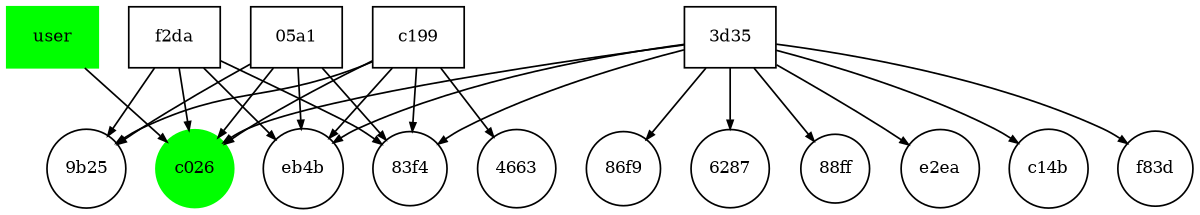digraph {
	graph [bb="0,0,655.67,114.01",
		rankdir=TB,
		size="8,5"
	];
	node [fontsize=10,
		height=0.5,
		label="\N"
	];
	edge [arrowsize=0.5];
	c026	[color=green,
		height=0.55882,
		label=c026,
		pos="119,21.005",
		shape=circle,
		style=filled,
		width=0.55882];
	user	[color=green,
		label=user,
		pos="27,96.01",
		shape=box,
		style=filled,
		width=0.75];
	user -> c026	[pos="e,103.4,34.387 48.803,77.709 63.888,65.738 83.828,49.916 98.6,38.194"];
	"83f4"	[height=0.53417,
		label="83f4",
		pos="236,21.005",
		shape=circle,
		width=0.53417];
	"3d35"	[label="3d35",
		pos="407,96.01",
		shape=box,
		width=0.75];
	"3d35" -> c026	[pos="e,134.59,34.443 379.58,90.825 321.88,81.787 189.8,59.824 148,42.01 145.26,40.843 142.51,39.396 139.86,37.818"];
	"3d35" -> "83f4"	[pos="e,250.93,33.778 379.73,87.278 350.26,78.385 302.36,62.356 264,42.01 261.37,40.614 258.7,39.003 256.11,37.313"];
	eb4b	[height=0.58348,
		label=eb4b,
		pos="178,21.005",
		shape=circle,
		width=0.58348];
	"3d35" -> eb4b	[pos="e,194.57,34.448 379.65,90.659 340.38,83.768 266.33,68.352 208,42.01 205.29,40.787 202.55,39.328 199.89,37.764"];
	e2ea	[height=0.55882,
		label=e2ea,
		pos="519,21.005",
		shape=circle,
		width=0.55882];
	"3d35" -> e2ea	[pos="e,502.81,33.323 434.45,77.828 450.69,67.572 471.63,54.209 490,42.01 492.48,40.363 495.07,38.619 497.63,36.874"];
	c14b	[height=0.57115,
		label=c14b,
		pos="578,21.005",
		shape=circle,
		width=0.57115];
	"3d35" -> c14b	[pos="e,561.59,33.921 434.29,86.81 463.28,77.629 510.07,61.461 548,42.01 550.71,40.62 553.48,39.034 556.18,37.379"];
	f83d	[height=0.5465,
		label=f83d,
		pos="636,21.005",
		shape=circle,
		width=0.5465];
	"3d35" -> f83d	[pos="e,620.92,34.281 434.41,91.018 474.14,84.526 549.37,69.549 608,42.01 610.63,40.774 613.28,39.284 615.83,37.682"];
	"86f9"	[height=0.53417,
		label="86f9",
		pos="350,21.005",
		shape=circle,
		width=0.53417];
	"3d35" -> "86f9"	[pos="e,361.49,36.719 393.49,77.709 385.04,66.886 374.13,52.914 365.35,41.671"];
	6287	[height=0.55882,
		label=6287,
		pos="407,21.005",
		shape=circle,
		width=0.55882];
	"3d35" -> 6287	[pos="e,407,41.499 407,77.709 407,68.785 407,57.721 407,47.811"];
	"88ff"	[height=0.50952,
		label="88ff",
		pos="463,21.005",
		shape=circle,
		width=0.50952];
	"3d35" -> "88ff"	[pos="e,452.08,36.241 420.27,77.709 428.69,66.74 439.58,52.536 448.26,41.217"];
	"05a1"	[label="05a1",
		pos="171,96.01",
		shape=box,
		width=0.75];
	"05a1" -> c026	[pos="e,130.17,37.689 158.68,77.709 151.24,67.273 141.73,53.91 133.87,42.889"];
	"05a1" -> "83f4"	[pos="e,223.75,35.769 186.4,77.709 196.39,66.493 209.39,51.896 219.57,40.458"];
	"05a1" -> eb4b	[pos="e,176.06,42.29 172.66,77.709 173.49,68.993 174.53,58.235 175.46,48.504"];
	"9b25"	[height=0.57115,
		label="9b25",
		pos="60,21.005",
		shape=circle,
		width=0.57115];
	"05a1" -> "9b25"	[pos="e,76.802,33.247 144.33,77.643 128.52,67.324 108.09,53.959 90,42.01 87.457,40.331 84.796,38.566 82.154,36.81"];
	f2da	[label=f2da,
		pos="99,96.01",
		shape=box,
		width=0.75];
	f2da -> c026	[pos="e,113.87,40.717 103.74,77.709 106.27,68.491 109.42,56.988 112.2,46.833"];
	f2da -> "83f4"	[pos="e,220.91,33.489 126.36,82.002 156.1,67.814 200.43,46.514 208,42.01 210.56,40.487 213.19,38.799 215.76,37.066"];
	f2da -> eb4b	[pos="e,162.85,36.004 117.72,77.709 129.89,66.468 145.73,51.829 158.12,40.38"];
	f2da -> "9b25"	[pos="e,69.447,39.689 89.758,77.709 84.588,68.032 78.074,55.838 72.459,45.328"];
	c199	[label=c199,
		pos="243,96.01",
		shape=box,
		width=0.75];
	c199 -> c026	[pos="e,135.08,33.497 215.58,80.606 196.38,70.308 170.29,55.874 148,42.01 145.47,40.438 142.86,38.74 140.28,37.021"];
	c199 -> "83f4"	[pos="e,237.77,40.458 241.34,77.709 240.46,68.509 239.36,57.033 238.39,46.892"];
	c199 -> eb4b	[pos="e,191.53,37.201 227.6,77.709 218,66.936 205.63,53.043 195.65,41.827"];
	c199 -> "9b25"	[pos="e,76.311,34.116 215.66,81.606 212.76,80.333 209.84,79.11 207,78.01 156.27,58.345 139.15,65.347 90,42.01 87.247,40.703 84.456,39.169 \
81.741,37.543"];
	4663	[height=0.55882,
		label=4663,
		pos="293,21.005",
		shape=circle,
		width=0.55882];
	c199 -> 4663	[pos="e,281.92,38.182 254.85,77.709 261.9,67.418 270.89,54.281 278.38,43.349"];
}
